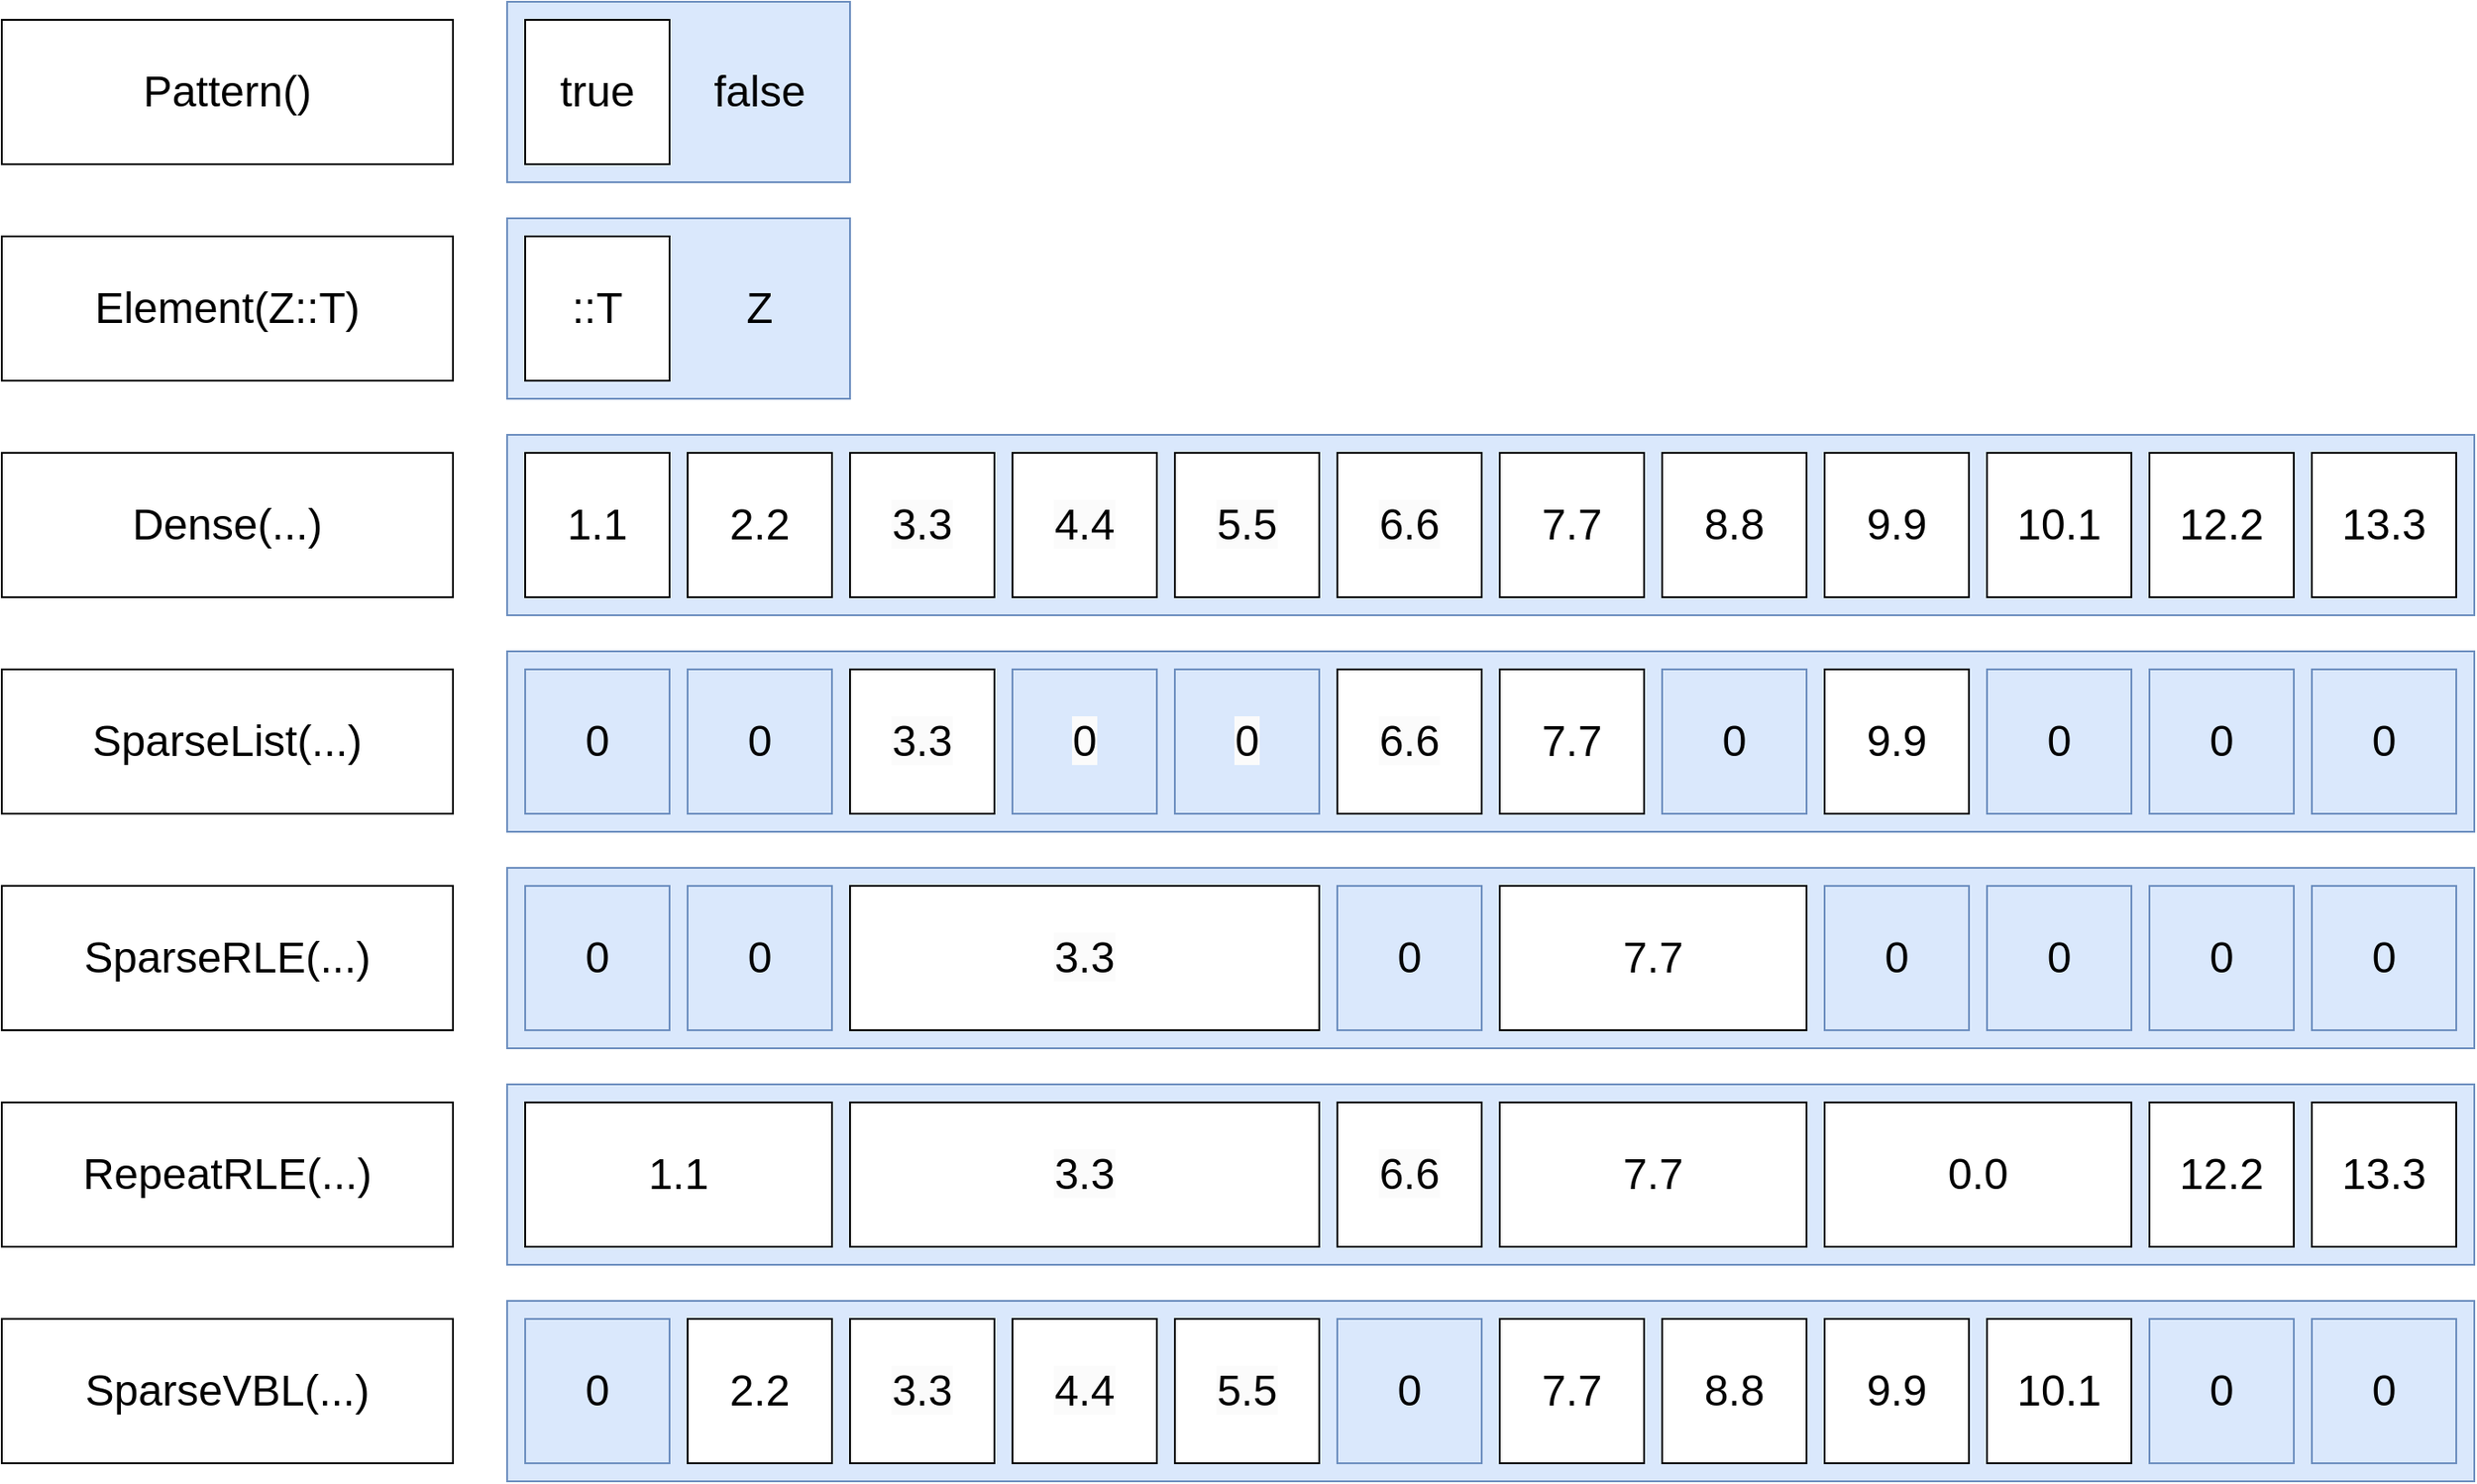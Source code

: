 <mxfile version="22.1.21" type="device">
  <diagram name="Page-1" id="99cRSf7tibIR4LTFag5N">
    <mxGraphModel dx="2025" dy="1816" grid="1" gridSize="10" guides="1" tooltips="1" connect="1" arrows="1" fold="1" page="1" pageScale="1" pageWidth="1400" pageHeight="850" math="0" shadow="0">
      <root>
        <mxCell id="0" />
        <mxCell id="1" parent="0" />
        <mxCell id="lY5xhKyxChRA9pRhjd0q-130" value="" style="group" vertex="1" connectable="0" parent="1">
          <mxGeometry x="300" y="740" width="1090" height="100" as="geometry" />
        </mxCell>
        <mxCell id="lY5xhKyxChRA9pRhjd0q-113" value="" style="rounded=0;whiteSpace=wrap;html=1;fillColor=#dae8fc;strokeColor=#6c8ebf;fontSize=24;" vertex="1" parent="lY5xhKyxChRA9pRhjd0q-130">
          <mxGeometry width="1090" height="100" as="geometry" />
        </mxCell>
        <mxCell id="lY5xhKyxChRA9pRhjd0q-114" value="2.2" style="whiteSpace=wrap;html=1;aspect=fixed;fontSize=24;" vertex="1" parent="lY5xhKyxChRA9pRhjd0q-130">
          <mxGeometry x="100" y="10" width="80" height="80" as="geometry" />
        </mxCell>
        <mxCell id="lY5xhKyxChRA9pRhjd0q-116" value="&lt;span style=&quot;color: rgb(0, 0, 0); font-family: Helvetica; font-size: 24px; font-style: normal; font-variant-ligatures: normal; font-variant-caps: normal; font-weight: 400; letter-spacing: normal; orphans: 2; text-align: center; text-indent: 0px; text-transform: none; widows: 2; word-spacing: 0px; -webkit-text-stroke-width: 0px; background-color: rgb(251, 251, 251); text-decoration-thickness: initial; text-decoration-style: initial; text-decoration-color: initial; float: none; display: inline !important;&quot;&gt;3.3&lt;/span&gt;" style="whiteSpace=wrap;html=1;aspect=fixed;fontSize=24;" vertex="1" parent="lY5xhKyxChRA9pRhjd0q-130">
          <mxGeometry x="190" y="10" width="80" height="80" as="geometry" />
        </mxCell>
        <mxCell id="lY5xhKyxChRA9pRhjd0q-117" value="&lt;span style=&quot;color: rgb(0, 0, 0); font-family: Helvetica; font-size: 24px; font-style: normal; font-variant-ligatures: normal; font-variant-caps: normal; font-weight: 400; letter-spacing: normal; orphans: 2; text-align: center; text-indent: 0px; text-transform: none; widows: 2; word-spacing: 0px; -webkit-text-stroke-width: 0px; background-color: rgb(251, 251, 251); text-decoration-thickness: initial; text-decoration-style: initial; text-decoration-color: initial; float: none; display: inline !important;&quot;&gt;4.4&lt;/span&gt;" style="whiteSpace=wrap;html=1;aspect=fixed;fontSize=24;" vertex="1" parent="lY5xhKyxChRA9pRhjd0q-130">
          <mxGeometry x="280" y="10" width="80" height="80" as="geometry" />
        </mxCell>
        <mxCell id="lY5xhKyxChRA9pRhjd0q-118" value="&lt;span style=&quot;color: rgb(0, 0, 0); font-family: Helvetica; font-size: 24px; font-style: normal; font-variant-ligatures: normal; font-variant-caps: normal; font-weight: 400; letter-spacing: normal; orphans: 2; text-align: center; text-indent: 0px; text-transform: none; widows: 2; word-spacing: 0px; -webkit-text-stroke-width: 0px; background-color: rgb(251, 251, 251); text-decoration-thickness: initial; text-decoration-style: initial; text-decoration-color: initial; float: none; display: inline !important;&quot;&gt;5.5&lt;/span&gt;" style="whiteSpace=wrap;html=1;aspect=fixed;fontSize=24;" vertex="1" parent="lY5xhKyxChRA9pRhjd0q-130">
          <mxGeometry x="370" y="10" width="80" height="80" as="geometry" />
        </mxCell>
        <mxCell id="lY5xhKyxChRA9pRhjd0q-120" value="8.8" style="whiteSpace=wrap;html=1;aspect=fixed;fontSize=24;" vertex="1" parent="lY5xhKyxChRA9pRhjd0q-130">
          <mxGeometry x="640" y="10" width="80" height="80" as="geometry" />
        </mxCell>
        <mxCell id="lY5xhKyxChRA9pRhjd0q-121" value="7.7" style="whiteSpace=wrap;html=1;aspect=fixed;fontSize=24;" vertex="1" parent="lY5xhKyxChRA9pRhjd0q-130">
          <mxGeometry x="550" y="10" width="80" height="80" as="geometry" />
        </mxCell>
        <mxCell id="lY5xhKyxChRA9pRhjd0q-122" value="9.9" style="whiteSpace=wrap;html=1;aspect=fixed;fontSize=24;" vertex="1" parent="lY5xhKyxChRA9pRhjd0q-130">
          <mxGeometry x="730" y="10" width="80" height="80" as="geometry" />
        </mxCell>
        <mxCell id="lY5xhKyxChRA9pRhjd0q-123" value="10.1" style="whiteSpace=wrap;html=1;aspect=fixed;fontSize=24;" vertex="1" parent="lY5xhKyxChRA9pRhjd0q-130">
          <mxGeometry x="820" y="10" width="80" height="80" as="geometry" />
        </mxCell>
        <mxCell id="lY5xhKyxChRA9pRhjd0q-126" value="0" style="whiteSpace=wrap;html=1;aspect=fixed;fontSize=24;fillColor=#dae8fc;strokeColor=#6c8ebf;" vertex="1" parent="lY5xhKyxChRA9pRhjd0q-130">
          <mxGeometry x="10" y="10" width="80" height="80" as="geometry" />
        </mxCell>
        <mxCell id="lY5xhKyxChRA9pRhjd0q-127" value="0" style="whiteSpace=wrap;html=1;aspect=fixed;fontSize=24;fillColor=#dae8fc;strokeColor=#6c8ebf;" vertex="1" parent="lY5xhKyxChRA9pRhjd0q-130">
          <mxGeometry x="460" y="10" width="80" height="80" as="geometry" />
        </mxCell>
        <mxCell id="lY5xhKyxChRA9pRhjd0q-128" value="0" style="whiteSpace=wrap;html=1;aspect=fixed;fontSize=24;fillColor=#dae8fc;strokeColor=#6c8ebf;" vertex="1" parent="lY5xhKyxChRA9pRhjd0q-130">
          <mxGeometry x="910" y="10" width="80" height="80" as="geometry" />
        </mxCell>
        <mxCell id="lY5xhKyxChRA9pRhjd0q-129" value="0" style="whiteSpace=wrap;html=1;aspect=fixed;fontSize=24;fillColor=#dae8fc;strokeColor=#6c8ebf;" vertex="1" parent="lY5xhKyxChRA9pRhjd0q-130">
          <mxGeometry x="1000" y="10" width="80" height="80" as="geometry" />
        </mxCell>
        <mxCell id="lY5xhKyxChRA9pRhjd0q-131" value="" style="group" vertex="1" connectable="0" parent="1">
          <mxGeometry x="300" y="620" width="1090" height="100" as="geometry" />
        </mxCell>
        <mxCell id="lY5xhKyxChRA9pRhjd0q-85" value="" style="rounded=0;whiteSpace=wrap;html=1;fillColor=#dae8fc;strokeColor=#6c8ebf;fontSize=24;" vertex="1" parent="lY5xhKyxChRA9pRhjd0q-131">
          <mxGeometry width="1090" height="100" as="geometry" />
        </mxCell>
        <mxCell id="lY5xhKyxChRA9pRhjd0q-88" value="&lt;span style=&quot;color: rgb(0, 0, 0); font-family: Helvetica; font-size: 24px; font-style: normal; font-variant-ligatures: normal; font-variant-caps: normal; font-weight: 400; letter-spacing: normal; orphans: 2; text-align: center; text-indent: 0px; text-transform: none; widows: 2; word-spacing: 0px; -webkit-text-stroke-width: 0px; background-color: rgb(251, 251, 251); text-decoration-thickness: initial; text-decoration-style: initial; text-decoration-color: initial; float: none; display: inline !important;&quot;&gt;3.3&lt;/span&gt;" style="whiteSpace=wrap;html=1;fontSize=24;" vertex="1" parent="lY5xhKyxChRA9pRhjd0q-131">
          <mxGeometry x="190" y="10" width="260" height="80" as="geometry" />
        </mxCell>
        <mxCell id="lY5xhKyxChRA9pRhjd0q-89" value="7.7" style="whiteSpace=wrap;html=1;fontSize=24;" vertex="1" parent="lY5xhKyxChRA9pRhjd0q-131">
          <mxGeometry x="550" y="10" width="170" height="80" as="geometry" />
        </mxCell>
        <mxCell id="lY5xhKyxChRA9pRhjd0q-95" value="0.0" style="whiteSpace=wrap;html=1;fontSize=24;" vertex="1" parent="lY5xhKyxChRA9pRhjd0q-131">
          <mxGeometry x="730" y="10" width="170" height="80" as="geometry" />
        </mxCell>
        <mxCell id="lY5xhKyxChRA9pRhjd0q-96" value="12.2" style="whiteSpace=wrap;html=1;aspect=fixed;fontSize=24;" vertex="1" parent="lY5xhKyxChRA9pRhjd0q-131">
          <mxGeometry x="910" y="10" width="80" height="80" as="geometry" />
        </mxCell>
        <mxCell id="lY5xhKyxChRA9pRhjd0q-97" value="13.3" style="whiteSpace=wrap;html=1;aspect=fixed;fontSize=24;" vertex="1" parent="lY5xhKyxChRA9pRhjd0q-131">
          <mxGeometry x="1000" y="10" width="80" height="80" as="geometry" />
        </mxCell>
        <mxCell id="lY5xhKyxChRA9pRhjd0q-98" value="1.1" style="whiteSpace=wrap;html=1;fontSize=24;" vertex="1" parent="lY5xhKyxChRA9pRhjd0q-131">
          <mxGeometry x="10" y="10" width="170" height="80" as="geometry" />
        </mxCell>
        <mxCell id="lY5xhKyxChRA9pRhjd0q-99" value="&lt;span style=&quot;color: rgb(0, 0, 0); font-family: Helvetica; font-size: 24px; font-style: normal; font-variant-ligatures: normal; font-variant-caps: normal; font-weight: 400; letter-spacing: normal; orphans: 2; text-align: center; text-indent: 0px; text-transform: none; widows: 2; word-spacing: 0px; -webkit-text-stroke-width: 0px; background-color: rgb(251, 251, 251); text-decoration-thickness: initial; text-decoration-style: initial; text-decoration-color: initial; float: none; display: inline !important;&quot;&gt;6.6&lt;/span&gt;" style="whiteSpace=wrap;html=1;aspect=fixed;fontSize=24;" vertex="1" parent="lY5xhKyxChRA9pRhjd0q-131">
          <mxGeometry x="460" y="10" width="80" height="80" as="geometry" />
        </mxCell>
        <mxCell id="lY5xhKyxChRA9pRhjd0q-132" value="" style="group" vertex="1" connectable="0" parent="1">
          <mxGeometry x="300" y="500" width="1090" height="100" as="geometry" />
        </mxCell>
        <mxCell id="lY5xhKyxChRA9pRhjd0q-56" value="" style="rounded=0;whiteSpace=wrap;html=1;fillColor=#dae8fc;strokeColor=#6c8ebf;fontSize=24;" vertex="1" parent="lY5xhKyxChRA9pRhjd0q-132">
          <mxGeometry width="1090" height="100" as="geometry" />
        </mxCell>
        <mxCell id="lY5xhKyxChRA9pRhjd0q-57" value="0" style="whiteSpace=wrap;html=1;aspect=fixed;fontSize=24;fillColor=#dae8fc;strokeColor=#6c8ebf;" vertex="1" parent="lY5xhKyxChRA9pRhjd0q-132">
          <mxGeometry x="100" y="10" width="80" height="80" as="geometry" />
        </mxCell>
        <mxCell id="lY5xhKyxChRA9pRhjd0q-58" value="0" style="whiteSpace=wrap;html=1;aspect=fixed;fontSize=24;fillColor=#dae8fc;strokeColor=#6c8ebf;" vertex="1" parent="lY5xhKyxChRA9pRhjd0q-132">
          <mxGeometry x="10" y="10" width="80" height="80" as="geometry" />
        </mxCell>
        <mxCell id="lY5xhKyxChRA9pRhjd0q-59" value="&lt;span style=&quot;color: rgb(0, 0, 0); font-family: Helvetica; font-size: 24px; font-style: normal; font-variant-ligatures: normal; font-variant-caps: normal; font-weight: 400; letter-spacing: normal; orphans: 2; text-align: center; text-indent: 0px; text-transform: none; widows: 2; word-spacing: 0px; -webkit-text-stroke-width: 0px; background-color: rgb(251, 251, 251); text-decoration-thickness: initial; text-decoration-style: initial; text-decoration-color: initial; float: none; display: inline !important;&quot;&gt;3.3&lt;/span&gt;" style="whiteSpace=wrap;html=1;fontSize=24;" vertex="1" parent="lY5xhKyxChRA9pRhjd0q-132">
          <mxGeometry x="190" y="10" width="260" height="80" as="geometry" />
        </mxCell>
        <mxCell id="lY5xhKyxChRA9pRhjd0q-64" value="7.7" style="whiteSpace=wrap;html=1;fontSize=24;" vertex="1" parent="lY5xhKyxChRA9pRhjd0q-132">
          <mxGeometry x="550" y="10" width="170" height="80" as="geometry" />
        </mxCell>
        <mxCell id="lY5xhKyxChRA9pRhjd0q-66" value="0" style="whiteSpace=wrap;html=1;aspect=fixed;fontSize=24;fillColor=#dae8fc;strokeColor=#6c8ebf;" vertex="1" parent="lY5xhKyxChRA9pRhjd0q-132">
          <mxGeometry x="820" y="10" width="80" height="80" as="geometry" />
        </mxCell>
        <mxCell id="lY5xhKyxChRA9pRhjd0q-67" value="0" style="whiteSpace=wrap;html=1;aspect=fixed;fontSize=24;fillColor=#dae8fc;strokeColor=#6c8ebf;" vertex="1" parent="lY5xhKyxChRA9pRhjd0q-132">
          <mxGeometry x="910" y="10" width="80" height="80" as="geometry" />
        </mxCell>
        <mxCell id="lY5xhKyxChRA9pRhjd0q-68" value="0" style="whiteSpace=wrap;html=1;aspect=fixed;fontSize=24;fillColor=#dae8fc;strokeColor=#6c8ebf;" vertex="1" parent="lY5xhKyxChRA9pRhjd0q-132">
          <mxGeometry x="1000" y="10" width="80" height="80" as="geometry" />
        </mxCell>
        <mxCell id="lY5xhKyxChRA9pRhjd0q-70" value="0" style="whiteSpace=wrap;html=1;aspect=fixed;fontSize=24;fillColor=#dae8fc;strokeColor=#6c8ebf;" vertex="1" parent="lY5xhKyxChRA9pRhjd0q-132">
          <mxGeometry x="730" y="10" width="80" height="80" as="geometry" />
        </mxCell>
        <mxCell id="lY5xhKyxChRA9pRhjd0q-71" value="0" style="whiteSpace=wrap;html=1;aspect=fixed;fontSize=24;fillColor=#dae8fc;strokeColor=#6c8ebf;" vertex="1" parent="lY5xhKyxChRA9pRhjd0q-132">
          <mxGeometry x="460" y="10" width="80" height="80" as="geometry" />
        </mxCell>
        <mxCell id="lY5xhKyxChRA9pRhjd0q-133" value="" style="group" vertex="1" connectable="0" parent="1">
          <mxGeometry x="300" y="380" width="1090" height="100" as="geometry" />
        </mxCell>
        <mxCell id="lY5xhKyxChRA9pRhjd0q-17" value="" style="rounded=0;whiteSpace=wrap;html=1;fillColor=#dae8fc;strokeColor=#6c8ebf;fontSize=24;" vertex="1" parent="lY5xhKyxChRA9pRhjd0q-133">
          <mxGeometry width="1090" height="100" as="geometry" />
        </mxCell>
        <mxCell id="lY5xhKyxChRA9pRhjd0q-18" value="0" style="whiteSpace=wrap;html=1;aspect=fixed;fontSize=24;fillColor=#dae8fc;strokeColor=#6c8ebf;" vertex="1" parent="lY5xhKyxChRA9pRhjd0q-133">
          <mxGeometry x="100" y="10" width="80" height="80" as="geometry" />
        </mxCell>
        <mxCell id="lY5xhKyxChRA9pRhjd0q-19" value="0" style="whiteSpace=wrap;html=1;aspect=fixed;fontSize=24;fillColor=#dae8fc;strokeColor=#6c8ebf;" vertex="1" parent="lY5xhKyxChRA9pRhjd0q-133">
          <mxGeometry x="10" y="10" width="80" height="80" as="geometry" />
        </mxCell>
        <mxCell id="lY5xhKyxChRA9pRhjd0q-20" value="&lt;span style=&quot;color: rgb(0, 0, 0); font-family: Helvetica; font-size: 24px; font-style: normal; font-variant-ligatures: normal; font-variant-caps: normal; font-weight: 400; letter-spacing: normal; orphans: 2; text-align: center; text-indent: 0px; text-transform: none; widows: 2; word-spacing: 0px; -webkit-text-stroke-width: 0px; background-color: rgb(251, 251, 251); text-decoration-thickness: initial; text-decoration-style: initial; text-decoration-color: initial; float: none; display: inline !important;&quot;&gt;3.3&lt;/span&gt;" style="whiteSpace=wrap;html=1;aspect=fixed;fontSize=24;" vertex="1" parent="lY5xhKyxChRA9pRhjd0q-133">
          <mxGeometry x="190" y="10" width="80" height="80" as="geometry" />
        </mxCell>
        <mxCell id="lY5xhKyxChRA9pRhjd0q-21" value="&lt;span style=&quot;color: rgb(0, 0, 0); font-family: Helvetica; font-size: 24px; font-style: normal; font-variant-ligatures: normal; font-variant-caps: normal; font-weight: 400; letter-spacing: normal; orphans: 2; text-align: center; text-indent: 0px; text-transform: none; widows: 2; word-spacing: 0px; -webkit-text-stroke-width: 0px; background-color: rgb(251, 251, 251); text-decoration-thickness: initial; text-decoration-style: initial; text-decoration-color: initial; float: none; display: inline !important;&quot;&gt;0&lt;/span&gt;" style="whiteSpace=wrap;html=1;aspect=fixed;fontSize=24;fillColor=#dae8fc;strokeColor=#6c8ebf;" vertex="1" parent="lY5xhKyxChRA9pRhjd0q-133">
          <mxGeometry x="280" y="10" width="80" height="80" as="geometry" />
        </mxCell>
        <mxCell id="lY5xhKyxChRA9pRhjd0q-22" value="&lt;span style=&quot;color: rgb(0, 0, 0); font-family: Helvetica; font-size: 24px; font-style: normal; font-variant-ligatures: normal; font-variant-caps: normal; font-weight: 400; letter-spacing: normal; orphans: 2; text-align: center; text-indent: 0px; text-transform: none; widows: 2; word-spacing: 0px; -webkit-text-stroke-width: 0px; background-color: rgb(251, 251, 251); text-decoration-thickness: initial; text-decoration-style: initial; text-decoration-color: initial; float: none; display: inline !important;&quot;&gt;0&lt;/span&gt;" style="whiteSpace=wrap;html=1;aspect=fixed;fontSize=24;fillColor=#dae8fc;strokeColor=#6c8ebf;" vertex="1" parent="lY5xhKyxChRA9pRhjd0q-133">
          <mxGeometry x="370" y="10" width="80" height="80" as="geometry" />
        </mxCell>
        <mxCell id="lY5xhKyxChRA9pRhjd0q-23" value="&lt;span style=&quot;color: rgb(0, 0, 0); font-family: Helvetica; font-size: 24px; font-style: normal; font-variant-ligatures: normal; font-variant-caps: normal; font-weight: 400; letter-spacing: normal; orphans: 2; text-align: center; text-indent: 0px; text-transform: none; widows: 2; word-spacing: 0px; -webkit-text-stroke-width: 0px; background-color: rgb(251, 251, 251); text-decoration-thickness: initial; text-decoration-style: initial; text-decoration-color: initial; float: none; display: inline !important;&quot;&gt;6.6&lt;/span&gt;" style="whiteSpace=wrap;html=1;aspect=fixed;fontSize=24;" vertex="1" parent="lY5xhKyxChRA9pRhjd0q-133">
          <mxGeometry x="460" y="10" width="80" height="80" as="geometry" />
        </mxCell>
        <mxCell id="lY5xhKyxChRA9pRhjd0q-24" value="0" style="whiteSpace=wrap;html=1;aspect=fixed;fontSize=24;fillColor=#dae8fc;strokeColor=#6c8ebf;" vertex="1" parent="lY5xhKyxChRA9pRhjd0q-133">
          <mxGeometry x="640" y="10" width="80" height="80" as="geometry" />
        </mxCell>
        <mxCell id="lY5xhKyxChRA9pRhjd0q-25" value="7.7" style="whiteSpace=wrap;html=1;aspect=fixed;fontSize=24;" vertex="1" parent="lY5xhKyxChRA9pRhjd0q-133">
          <mxGeometry x="550" y="10" width="80" height="80" as="geometry" />
        </mxCell>
        <mxCell id="lY5xhKyxChRA9pRhjd0q-26" value="9.9" style="whiteSpace=wrap;html=1;aspect=fixed;fontSize=24;" vertex="1" parent="lY5xhKyxChRA9pRhjd0q-133">
          <mxGeometry x="730" y="10" width="80" height="80" as="geometry" />
        </mxCell>
        <mxCell id="lY5xhKyxChRA9pRhjd0q-27" value="0" style="whiteSpace=wrap;html=1;aspect=fixed;fontSize=24;fillColor=#dae8fc;strokeColor=#6c8ebf;" vertex="1" parent="lY5xhKyxChRA9pRhjd0q-133">
          <mxGeometry x="820" y="10" width="80" height="80" as="geometry" />
        </mxCell>
        <mxCell id="lY5xhKyxChRA9pRhjd0q-28" value="0" style="whiteSpace=wrap;html=1;aspect=fixed;fontSize=24;fillColor=#dae8fc;strokeColor=#6c8ebf;" vertex="1" parent="lY5xhKyxChRA9pRhjd0q-133">
          <mxGeometry x="910" y="10" width="80" height="80" as="geometry" />
        </mxCell>
        <mxCell id="lY5xhKyxChRA9pRhjd0q-29" value="0" style="whiteSpace=wrap;html=1;aspect=fixed;fontSize=24;fillColor=#dae8fc;strokeColor=#6c8ebf;" vertex="1" parent="lY5xhKyxChRA9pRhjd0q-133">
          <mxGeometry x="1000" y="10" width="80" height="80" as="geometry" />
        </mxCell>
        <mxCell id="lY5xhKyxChRA9pRhjd0q-136" value="" style="group" vertex="1" connectable="0" parent="1">
          <mxGeometry x="300" y="260" width="1090" height="100" as="geometry" />
        </mxCell>
        <mxCell id="lY5xhKyxChRA9pRhjd0q-1" value="" style="rounded=0;whiteSpace=wrap;html=1;fillColor=#dae8fc;strokeColor=#6c8ebf;fontSize=24;container=0;" vertex="1" parent="lY5xhKyxChRA9pRhjd0q-136">
          <mxGeometry width="1090" height="100" as="geometry" />
        </mxCell>
        <mxCell id="lY5xhKyxChRA9pRhjd0q-2" value="2.2" style="whiteSpace=wrap;html=1;aspect=fixed;fontSize=24;container=0;" vertex="1" parent="lY5xhKyxChRA9pRhjd0q-136">
          <mxGeometry x="100" y="10" width="80" height="80" as="geometry" />
        </mxCell>
        <mxCell id="lY5xhKyxChRA9pRhjd0q-3" value="1.1" style="whiteSpace=wrap;html=1;aspect=fixed;fontSize=24;container=0;" vertex="1" parent="lY5xhKyxChRA9pRhjd0q-136">
          <mxGeometry x="10" y="10" width="80" height="80" as="geometry" />
        </mxCell>
        <mxCell id="lY5xhKyxChRA9pRhjd0q-4" value="&lt;span style=&quot;color: rgb(0, 0, 0); font-family: Helvetica; font-size: 24px; font-style: normal; font-variant-ligatures: normal; font-variant-caps: normal; font-weight: 400; letter-spacing: normal; orphans: 2; text-align: center; text-indent: 0px; text-transform: none; widows: 2; word-spacing: 0px; -webkit-text-stroke-width: 0px; background-color: rgb(251, 251, 251); text-decoration-thickness: initial; text-decoration-style: initial; text-decoration-color: initial; float: none; display: inline !important;&quot;&gt;3.3&lt;/span&gt;" style="whiteSpace=wrap;html=1;aspect=fixed;fontSize=24;container=0;" vertex="1" parent="lY5xhKyxChRA9pRhjd0q-136">
          <mxGeometry x="190" y="10" width="80" height="80" as="geometry" />
        </mxCell>
        <mxCell id="lY5xhKyxChRA9pRhjd0q-5" value="&lt;span style=&quot;color: rgb(0, 0, 0); font-family: Helvetica; font-size: 24px; font-style: normal; font-variant-ligatures: normal; font-variant-caps: normal; font-weight: 400; letter-spacing: normal; orphans: 2; text-align: center; text-indent: 0px; text-transform: none; widows: 2; word-spacing: 0px; -webkit-text-stroke-width: 0px; background-color: rgb(251, 251, 251); text-decoration-thickness: initial; text-decoration-style: initial; text-decoration-color: initial; float: none; display: inline !important;&quot;&gt;4.4&lt;/span&gt;" style="whiteSpace=wrap;html=1;aspect=fixed;fontSize=24;container=0;" vertex="1" parent="lY5xhKyxChRA9pRhjd0q-136">
          <mxGeometry x="280" y="10" width="80" height="80" as="geometry" />
        </mxCell>
        <mxCell id="lY5xhKyxChRA9pRhjd0q-6" value="&lt;span style=&quot;color: rgb(0, 0, 0); font-family: Helvetica; font-size: 24px; font-style: normal; font-variant-ligatures: normal; font-variant-caps: normal; font-weight: 400; letter-spacing: normal; orphans: 2; text-align: center; text-indent: 0px; text-transform: none; widows: 2; word-spacing: 0px; -webkit-text-stroke-width: 0px; background-color: rgb(251, 251, 251); text-decoration-thickness: initial; text-decoration-style: initial; text-decoration-color: initial; float: none; display: inline !important;&quot;&gt;5.5&lt;/span&gt;" style="whiteSpace=wrap;html=1;aspect=fixed;fontSize=24;container=0;" vertex="1" parent="lY5xhKyxChRA9pRhjd0q-136">
          <mxGeometry x="370" y="10" width="80" height="80" as="geometry" />
        </mxCell>
        <mxCell id="lY5xhKyxChRA9pRhjd0q-7" value="&lt;span style=&quot;color: rgb(0, 0, 0); font-family: Helvetica; font-size: 24px; font-style: normal; font-variant-ligatures: normal; font-variant-caps: normal; font-weight: 400; letter-spacing: normal; orphans: 2; text-align: center; text-indent: 0px; text-transform: none; widows: 2; word-spacing: 0px; -webkit-text-stroke-width: 0px; background-color: rgb(251, 251, 251); text-decoration-thickness: initial; text-decoration-style: initial; text-decoration-color: initial; float: none; display: inline !important;&quot;&gt;6.6&lt;/span&gt;" style="whiteSpace=wrap;html=1;aspect=fixed;fontSize=24;container=0;" vertex="1" parent="lY5xhKyxChRA9pRhjd0q-136">
          <mxGeometry x="460" y="10" width="80" height="80" as="geometry" />
        </mxCell>
        <mxCell id="lY5xhKyxChRA9pRhjd0q-9" value="8.8" style="whiteSpace=wrap;html=1;aspect=fixed;fontSize=24;container=0;" vertex="1" parent="lY5xhKyxChRA9pRhjd0q-136">
          <mxGeometry x="640" y="10" width="80" height="80" as="geometry" />
        </mxCell>
        <mxCell id="lY5xhKyxChRA9pRhjd0q-10" value="7.7" style="whiteSpace=wrap;html=1;aspect=fixed;fontSize=24;container=0;" vertex="1" parent="lY5xhKyxChRA9pRhjd0q-136">
          <mxGeometry x="550" y="10" width="80" height="80" as="geometry" />
        </mxCell>
        <mxCell id="lY5xhKyxChRA9pRhjd0q-11" value="9.9" style="whiteSpace=wrap;html=1;aspect=fixed;fontSize=24;container=0;" vertex="1" parent="lY5xhKyxChRA9pRhjd0q-136">
          <mxGeometry x="730" y="10" width="80" height="80" as="geometry" />
        </mxCell>
        <mxCell id="lY5xhKyxChRA9pRhjd0q-12" value="10.1" style="whiteSpace=wrap;html=1;aspect=fixed;fontSize=24;container=0;" vertex="1" parent="lY5xhKyxChRA9pRhjd0q-136">
          <mxGeometry x="820" y="10" width="80" height="80" as="geometry" />
        </mxCell>
        <mxCell id="lY5xhKyxChRA9pRhjd0q-13" value="12.2" style="whiteSpace=wrap;html=1;aspect=fixed;fontSize=24;container=0;" vertex="1" parent="lY5xhKyxChRA9pRhjd0q-136">
          <mxGeometry x="910" y="10" width="80" height="80" as="geometry" />
        </mxCell>
        <mxCell id="lY5xhKyxChRA9pRhjd0q-14" value="13.3" style="whiteSpace=wrap;html=1;aspect=fixed;fontSize=24;container=0;" vertex="1" parent="lY5xhKyxChRA9pRhjd0q-136">
          <mxGeometry x="1000" y="10" width="80" height="80" as="geometry" />
        </mxCell>
        <mxCell id="lY5xhKyxChRA9pRhjd0q-137" value="" style="rounded=0;whiteSpace=wrap;html=1;fillColor=#dae8fc;strokeColor=#6c8ebf;fontSize=24;container=0;" vertex="1" parent="1">
          <mxGeometry x="300" y="140" width="190" height="100" as="geometry" />
        </mxCell>
        <mxCell id="lY5xhKyxChRA9pRhjd0q-138" value="::T" style="whiteSpace=wrap;html=1;aspect=fixed;fontSize=24;container=0;" vertex="1" parent="1">
          <mxGeometry x="310" y="150" width="80" height="80" as="geometry" />
        </mxCell>
        <mxCell id="lY5xhKyxChRA9pRhjd0q-139" value="Z" style="whiteSpace=wrap;html=1;aspect=fixed;fontSize=24;fillColor=#dae8fc;strokeColor=none;" vertex="1" parent="1">
          <mxGeometry x="400" y="150" width="80" height="80" as="geometry" />
        </mxCell>
        <mxCell id="lY5xhKyxChRA9pRhjd0q-140" value="" style="rounded=0;whiteSpace=wrap;html=1;fillColor=#dae8fc;strokeColor=#6c8ebf;fontSize=24;container=0;" vertex="1" parent="1">
          <mxGeometry x="300" y="20" width="190" height="100" as="geometry" />
        </mxCell>
        <mxCell id="lY5xhKyxChRA9pRhjd0q-141" value="true" style="whiteSpace=wrap;html=1;aspect=fixed;fontSize=24;container=0;" vertex="1" parent="1">
          <mxGeometry x="310" y="30" width="80" height="80" as="geometry" />
        </mxCell>
        <mxCell id="lY5xhKyxChRA9pRhjd0q-142" value="false" style="whiteSpace=wrap;html=1;aspect=fixed;fontSize=24;fillColor=#dae8fc;strokeColor=none;" vertex="1" parent="1">
          <mxGeometry x="400" y="30" width="80" height="80" as="geometry" />
        </mxCell>
        <mxCell id="lY5xhKyxChRA9pRhjd0q-144" value="Pattern()" style="whiteSpace=wrap;html=1;fontSize=24;container=0;" vertex="1" parent="1">
          <mxGeometry x="20" y="30" width="250" height="80" as="geometry" />
        </mxCell>
        <mxCell id="lY5xhKyxChRA9pRhjd0q-145" value="Element(Z::T)" style="whiteSpace=wrap;html=1;fontSize=24;container=0;" vertex="1" parent="1">
          <mxGeometry x="20" y="150" width="250" height="80" as="geometry" />
        </mxCell>
        <mxCell id="lY5xhKyxChRA9pRhjd0q-146" value="Dense(...)" style="whiteSpace=wrap;html=1;fontSize=24;container=0;" vertex="1" parent="1">
          <mxGeometry x="20" y="270" width="250" height="80" as="geometry" />
        </mxCell>
        <mxCell id="lY5xhKyxChRA9pRhjd0q-147" value="SparseList(...)" style="whiteSpace=wrap;html=1;fontSize=24;container=0;" vertex="1" parent="1">
          <mxGeometry x="20" y="390" width="250" height="80" as="geometry" />
        </mxCell>
        <mxCell id="lY5xhKyxChRA9pRhjd0q-148" value="SparseRLE(...)" style="whiteSpace=wrap;html=1;fontSize=24;container=0;" vertex="1" parent="1">
          <mxGeometry x="20" y="510" width="250" height="80" as="geometry" />
        </mxCell>
        <mxCell id="lY5xhKyxChRA9pRhjd0q-149" value="RepeatRLE(...)" style="whiteSpace=wrap;html=1;fontSize=24;container=0;" vertex="1" parent="1">
          <mxGeometry x="20" y="630" width="250" height="80" as="geometry" />
        </mxCell>
        <mxCell id="lY5xhKyxChRA9pRhjd0q-150" value="SparseVBL(...)" style="whiteSpace=wrap;html=1;fontSize=24;container=0;" vertex="1" parent="1">
          <mxGeometry x="20" y="750" width="250" height="80" as="geometry" />
        </mxCell>
      </root>
    </mxGraphModel>
  </diagram>
</mxfile>
